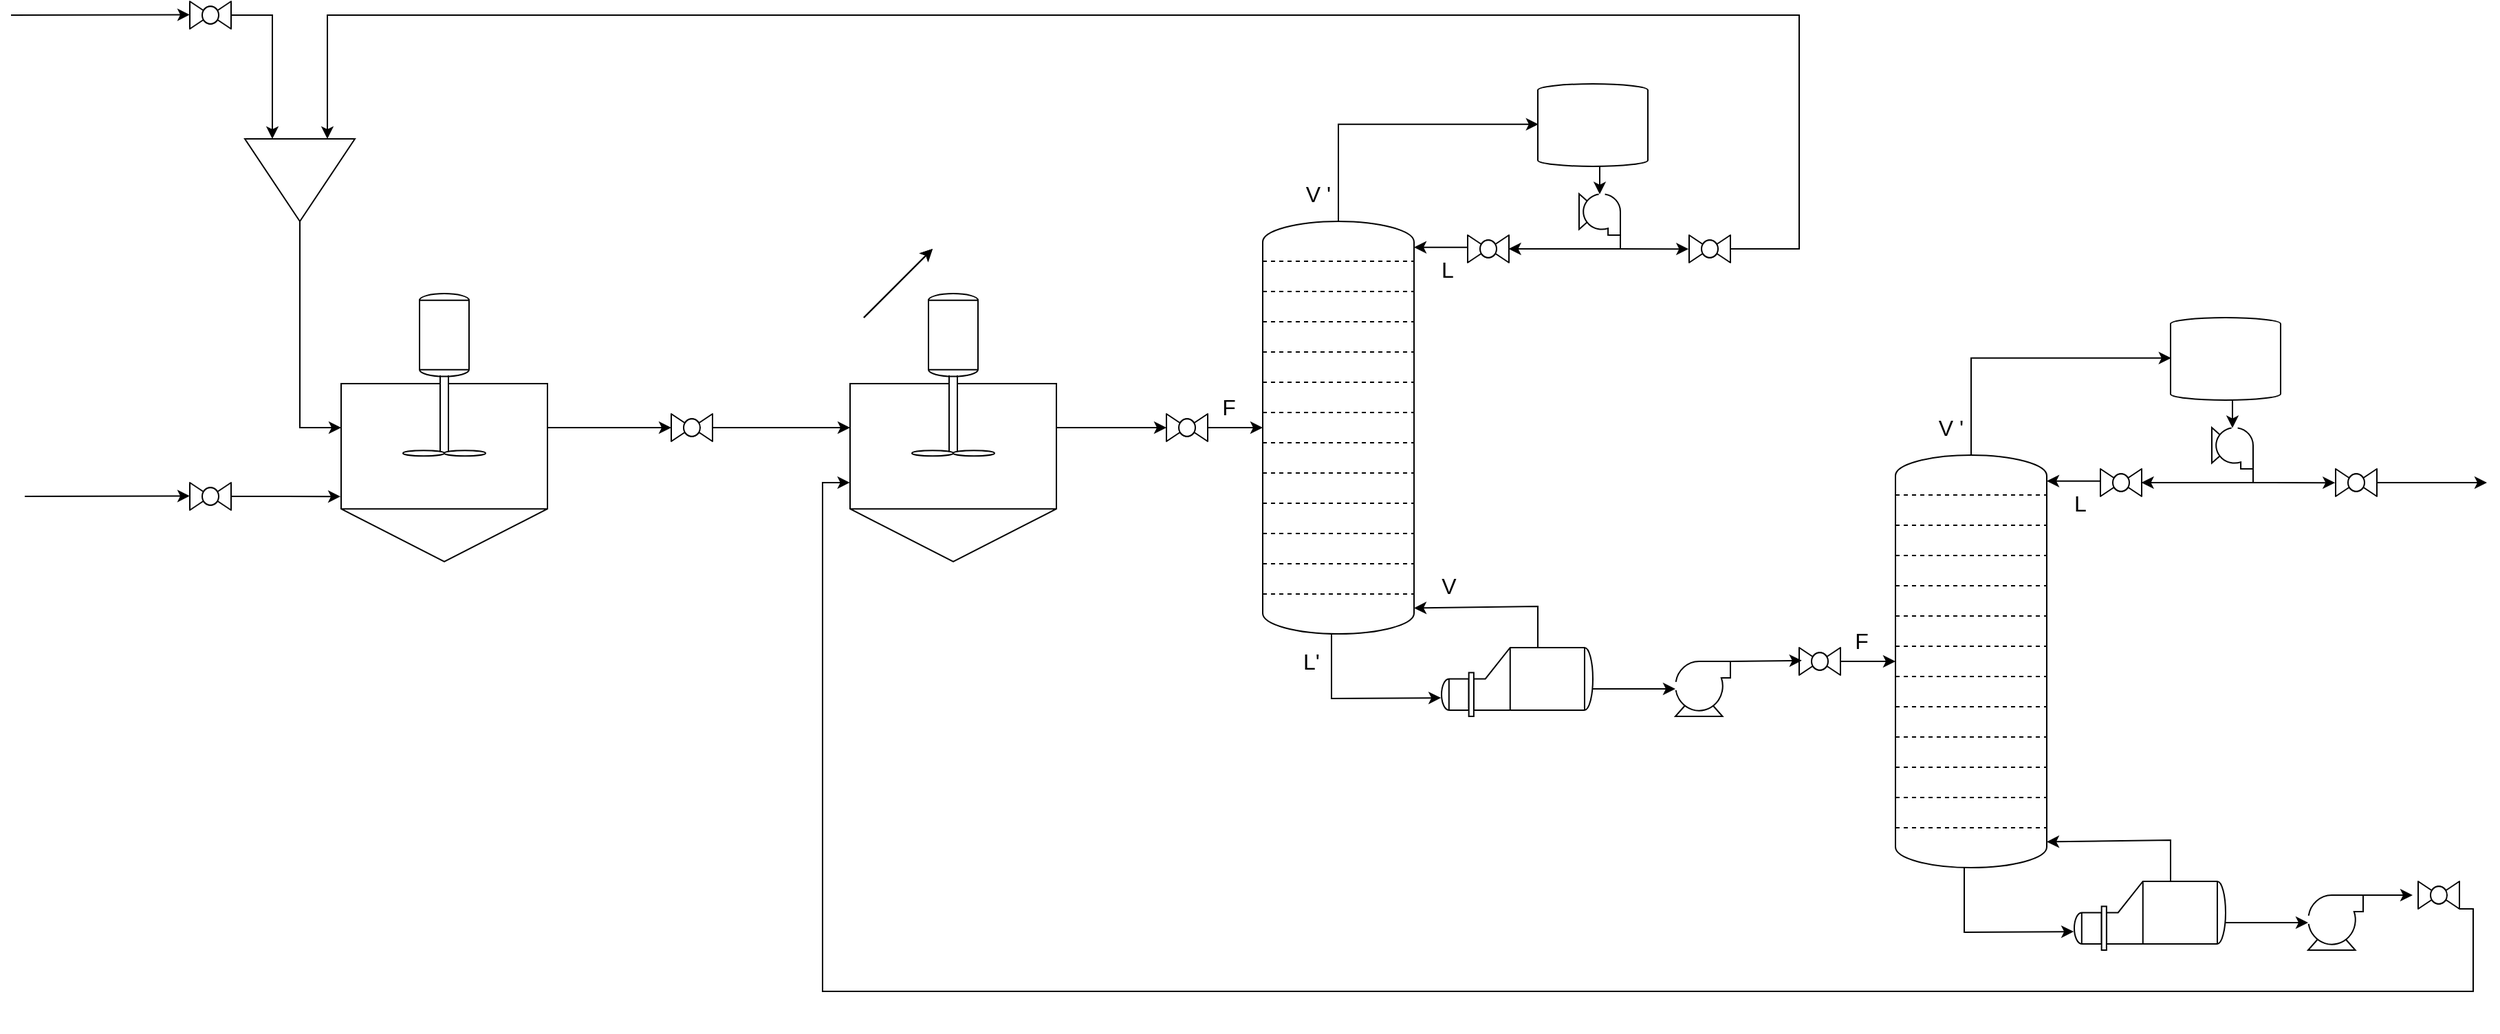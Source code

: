 <mxfile version="24.7.10">
  <diagram name="Page-1" id="113YbZ88T134uzQnZ3Du">
    <mxGraphModel dx="1728" dy="922" grid="1" gridSize="10" guides="1" tooltips="1" connect="1" arrows="1" fold="1" page="1" pageScale="1" pageWidth="2336" pageHeight="1654" math="0" shadow="0">
      <root>
        <mxCell id="0" />
        <mxCell id="1" parent="0" />
        <mxCell id="DjzMqCNCpp32R4Y7mPO1-39" style="edgeStyle=orthogonalEdgeStyle;rounded=0;orthogonalLoop=1;jettySize=auto;html=1;entryX=-0.001;entryY=0.705;entryDx=0;entryDy=0;entryPerimeter=0;" edge="1" parent="1" source="DjzMqCNCpp32R4Y7mPO1-40" target="DjzMqCNCpp32R4Y7mPO1-110">
          <mxGeometry relative="1" as="geometry">
            <mxPoint x="2100" y="1130" as="targetPoint" />
            <Array as="points">
              <mxPoint x="2000" y="1150" />
              <mxPoint x="2000" y="1210" />
              <mxPoint x="800" y="1210" />
              <mxPoint x="800" y="840" />
            </Array>
          </mxGeometry>
        </mxCell>
        <mxCell id="DjzMqCNCpp32R4Y7mPO1-56" style="edgeStyle=orthogonalEdgeStyle;rounded=0;orthogonalLoop=1;jettySize=auto;html=1;" edge="1" parent="1" source="DjzMqCNCpp32R4Y7mPO1-57">
          <mxGeometry relative="1" as="geometry">
            <mxPoint x="2010" y="840" as="targetPoint" />
          </mxGeometry>
        </mxCell>
        <mxCell id="DjzMqCNCpp32R4Y7mPO1-63" value="" style="group" vertex="1" connectable="0" parent="1">
          <mxGeometry x="1510" y="720" width="485" height="520" as="geometry" />
        </mxCell>
        <mxCell id="DjzMqCNCpp32R4Y7mPO1-32" value="" style="verticalLabelPosition=bottom;outlineConnect=0;align=center;dashed=0;html=1;verticalAlign=top;shape=mxgraph.pid2misc.column;columnType=tray" vertex="1" parent="DjzMqCNCpp32R4Y7mPO1-63">
          <mxGeometry x="70" y="100" width="110" height="300" as="geometry" />
        </mxCell>
        <mxCell id="DjzMqCNCpp32R4Y7mPO1-33" style="edgeStyle=orthogonalEdgeStyle;rounded=0;orthogonalLoop=1;jettySize=auto;html=1;" edge="1" parent="DjzMqCNCpp32R4Y7mPO1-63" target="DjzMqCNCpp32R4Y7mPO1-38">
          <mxGeometry relative="1" as="geometry">
            <Array as="points">
              <mxPoint x="350" y="440" />
              <mxPoint x="350" y="440" />
            </Array>
            <mxPoint x="310" y="440" as="sourcePoint" />
          </mxGeometry>
        </mxCell>
        <mxCell id="DjzMqCNCpp32R4Y7mPO1-34" value="" style="shape=mxgraph.pid.vessels.pressurized_vessel;html=1;pointerEvents=1;align=center;verticalLabelPosition=bottom;verticalAlign=top;dashed=0;" vertex="1" parent="DjzMqCNCpp32R4Y7mPO1-63">
          <mxGeometry x="270" width="80" height="60" as="geometry" />
        </mxCell>
        <mxCell id="DjzMqCNCpp32R4Y7mPO1-35" style="edgeStyle=orthogonalEdgeStyle;rounded=0;orthogonalLoop=1;jettySize=auto;html=1;entryX=0.005;entryY=0.49;entryDx=0;entryDy=0;entryPerimeter=0;" edge="1" parent="DjzMqCNCpp32R4Y7mPO1-63" source="DjzMqCNCpp32R4Y7mPO1-32" target="DjzMqCNCpp32R4Y7mPO1-34">
          <mxGeometry relative="1" as="geometry">
            <mxPoint x="280" y="30" as="targetPoint" />
            <Array as="points">
              <mxPoint x="125" y="29" />
            </Array>
          </mxGeometry>
        </mxCell>
        <mxCell id="DjzMqCNCpp32R4Y7mPO1-36" value="" style="endArrow=classic;html=1;rounded=0;entryX=-0.004;entryY=0.609;entryDx=0;entryDy=0;entryPerimeter=0;" edge="1" parent="DjzMqCNCpp32R4Y7mPO1-63">
          <mxGeometry width="50" height="50" relative="1" as="geometry">
            <mxPoint x="120" y="400" as="sourcePoint" />
            <mxPoint x="199.56" y="446.54" as="targetPoint" />
            <Array as="points">
              <mxPoint x="120" y="447" />
            </Array>
          </mxGeometry>
        </mxCell>
        <mxCell id="DjzMqCNCpp32R4Y7mPO1-37" value="" style="endArrow=classic;html=1;rounded=0;" edge="1" parent="DjzMqCNCpp32R4Y7mPO1-63">
          <mxGeometry width="50" height="50" relative="1" as="geometry">
            <mxPoint x="270" y="410" as="sourcePoint" />
            <mxPoint x="180" y="381.27" as="targetPoint" />
            <Array as="points">
              <mxPoint x="270" y="380" />
            </Array>
          </mxGeometry>
        </mxCell>
        <mxCell id="DjzMqCNCpp32R4Y7mPO1-38" value="" style="verticalLabelPosition=bottom;outlineConnect=0;align=center;dashed=0;html=1;verticalAlign=top;shape=mxgraph.pid.compressors.centrifugal_compressor" vertex="1" parent="DjzMqCNCpp32R4Y7mPO1-63">
          <mxGeometry x="370" y="420" width="40" height="40" as="geometry" />
        </mxCell>
        <mxCell id="DjzMqCNCpp32R4Y7mPO1-40" value="" style="verticalLabelPosition=bottom;align=center;html=1;verticalAlign=top;pointerEvents=1;dashed=0;shape=mxgraph.pid2valves.valve;valveType=ball" vertex="1" parent="DjzMqCNCpp32R4Y7mPO1-63">
          <mxGeometry x="450" y="410" width="30" height="20" as="geometry" />
        </mxCell>
        <mxCell id="DjzMqCNCpp32R4Y7mPO1-41" style="edgeStyle=orthogonalEdgeStyle;rounded=0;orthogonalLoop=1;jettySize=auto;html=1;exitX=1;exitY=0;exitDx=0;exitDy=0;exitPerimeter=0;entryX=-0.119;entryY=0.5;entryDx=0;entryDy=0;entryPerimeter=0;" edge="1" parent="DjzMqCNCpp32R4Y7mPO1-63">
          <mxGeometry relative="1" as="geometry">
            <mxPoint x="446" y="420" as="targetPoint" />
            <mxPoint x="410" y="420" as="sourcePoint" />
            <Array as="points">
              <mxPoint x="440" y="420" />
              <mxPoint x="440" y="420" />
            </Array>
          </mxGeometry>
        </mxCell>
        <mxCell id="DjzMqCNCpp32R4Y7mPO1-42" style="edgeStyle=orthogonalEdgeStyle;rounded=0;orthogonalLoop=1;jettySize=auto;html=1;" edge="1" parent="DjzMqCNCpp32R4Y7mPO1-63" source="DjzMqCNCpp32R4Y7mPO1-43" target="DjzMqCNCpp32R4Y7mPO1-32">
          <mxGeometry relative="1" as="geometry" />
        </mxCell>
        <mxCell id="DjzMqCNCpp32R4Y7mPO1-43" value="" style="verticalLabelPosition=bottom;align=center;html=1;verticalAlign=top;pointerEvents=1;dashed=0;shape=mxgraph.pid2valves.valve;valveType=ball" vertex="1" parent="DjzMqCNCpp32R4Y7mPO1-63">
          <mxGeometry y="240" width="30" height="20" as="geometry" />
        </mxCell>
        <mxCell id="DjzMqCNCpp32R4Y7mPO1-45" value="F" style="text;html=1;align=center;verticalAlign=middle;resizable=0;points=[];autosize=1;strokeColor=none;fillColor=none;strokeWidth=3;fontSize=16;" vertex="1" parent="DjzMqCNCpp32R4Y7mPO1-63">
          <mxGeometry x="30" y="220" width="30" height="30" as="geometry" />
        </mxCell>
        <mxCell id="DjzMqCNCpp32R4Y7mPO1-48" value="" style="shape=mxgraph.pid.heat_exchangers.reboiler;html=1;pointerEvents=1;align=center;verticalLabelPosition=bottom;verticalAlign=top;dashed=0;" vertex="1" parent="DjzMqCNCpp32R4Y7mPO1-63">
          <mxGeometry x="200" y="410" width="110" height="50" as="geometry" />
        </mxCell>
        <mxCell id="DjzMqCNCpp32R4Y7mPO1-51" value="V &#39;" style="text;html=1;align=center;verticalAlign=middle;resizable=0;points=[];autosize=1;strokeColor=none;fillColor=none;strokeWidth=3;fontSize=16;" vertex="1" parent="DjzMqCNCpp32R4Y7mPO1-63">
          <mxGeometry x="90" y="65" width="40" height="30" as="geometry" />
        </mxCell>
        <mxCell id="DjzMqCNCpp32R4Y7mPO1-54" value="" style="verticalLabelPosition=bottom;outlineConnect=0;align=center;dashed=0;html=1;verticalAlign=top;shape=mxgraph.pid.compressors.centrifugal_compressor;rotation=90;" vertex="1" parent="DjzMqCNCpp32R4Y7mPO1-63">
          <mxGeometry x="300" y="80" width="30" height="30" as="geometry" />
        </mxCell>
        <mxCell id="DjzMqCNCpp32R4Y7mPO1-55" value="" style="verticalLabelPosition=bottom;align=center;html=1;verticalAlign=top;pointerEvents=1;dashed=0;shape=mxgraph.pid2valves.valve;valveType=ball" vertex="1" parent="DjzMqCNCpp32R4Y7mPO1-63">
          <mxGeometry x="219" y="110" width="30" height="20" as="geometry" />
        </mxCell>
        <mxCell id="DjzMqCNCpp32R4Y7mPO1-57" value="" style="verticalLabelPosition=bottom;align=center;html=1;verticalAlign=top;pointerEvents=1;dashed=0;shape=mxgraph.pid2valves.valve;valveType=ball" vertex="1" parent="DjzMqCNCpp32R4Y7mPO1-63">
          <mxGeometry x="390" y="110" width="30" height="20" as="geometry" />
        </mxCell>
        <mxCell id="DjzMqCNCpp32R4Y7mPO1-58" value="" style="endArrow=classic;html=1;rounded=0;exitX=-0.014;exitY=0.443;exitDx=0;exitDy=0;exitPerimeter=0;" edge="1" parent="DjzMqCNCpp32R4Y7mPO1-63" source="DjzMqCNCpp32R4Y7mPO1-55">
          <mxGeometry width="50" height="50" relative="1" as="geometry">
            <mxPoint x="207.3" y="119.15" as="sourcePoint" />
            <mxPoint x="180" y="118.86" as="targetPoint" />
          </mxGeometry>
        </mxCell>
        <mxCell id="DjzMqCNCpp32R4Y7mPO1-59" value="L" style="text;html=1;align=center;verticalAlign=middle;resizable=0;points=[];autosize=1;strokeColor=none;fillColor=none;strokeWidth=3;fontSize=16;" vertex="1" parent="DjzMqCNCpp32R4Y7mPO1-63">
          <mxGeometry x="189" y="120" width="30" height="30" as="geometry" />
        </mxCell>
        <mxCell id="DjzMqCNCpp32R4Y7mPO1-60" style="edgeStyle=orthogonalEdgeStyle;rounded=0;orthogonalLoop=1;jettySize=auto;html=1;entryX=0.993;entryY=0.5;entryDx=0;entryDy=0;entryPerimeter=0;exitX=1;exitY=0;exitDx=0;exitDy=0;exitPerimeter=0;" edge="1" parent="DjzMqCNCpp32R4Y7mPO1-63" source="DjzMqCNCpp32R4Y7mPO1-54" target="DjzMqCNCpp32R4Y7mPO1-55">
          <mxGeometry relative="1" as="geometry">
            <mxPoint x="410" y="150" as="targetPoint" />
            <mxPoint x="320" y="120" as="sourcePoint" />
            <Array as="points">
              <mxPoint x="330" y="120" />
            </Array>
          </mxGeometry>
        </mxCell>
        <mxCell id="DjzMqCNCpp32R4Y7mPO1-61" value="" style="endArrow=classic;html=1;rounded=0;entryX=-0.012;entryY=0.504;entryDx=0;entryDy=0;entryPerimeter=0;" edge="1" parent="DjzMqCNCpp32R4Y7mPO1-63" target="DjzMqCNCpp32R4Y7mPO1-57">
          <mxGeometry width="50" height="50" relative="1" as="geometry">
            <mxPoint x="330" y="120" as="sourcePoint" />
            <mxPoint x="470" y="150" as="targetPoint" />
          </mxGeometry>
        </mxCell>
        <mxCell id="DjzMqCNCpp32R4Y7mPO1-62" style="edgeStyle=orthogonalEdgeStyle;rounded=0;orthogonalLoop=1;jettySize=auto;html=1;entryX=0.01;entryY=0.5;entryDx=0;entryDy=0;entryPerimeter=0;" edge="1" parent="DjzMqCNCpp32R4Y7mPO1-63" target="DjzMqCNCpp32R4Y7mPO1-54">
          <mxGeometry relative="1" as="geometry">
            <mxPoint x="315" y="60" as="sourcePoint" />
            <Array as="points">
              <mxPoint x="315" y="70" />
              <mxPoint x="315" y="70" />
            </Array>
          </mxGeometry>
        </mxCell>
        <mxCell id="DjzMqCNCpp32R4Y7mPO1-69" style="edgeStyle=orthogonalEdgeStyle;rounded=0;orthogonalLoop=1;jettySize=auto;html=1;entryX=0;entryY=0.25;entryDx=0;entryDy=0;" edge="1" parent="1" source="DjzMqCNCpp32R4Y7mPO1-90" target="DjzMqCNCpp32R4Y7mPO1-103">
          <mxGeometry relative="1" as="geometry">
            <mxPoint x="2010" y="130" as="targetPoint" />
            <Array as="points">
              <mxPoint x="1510" y="670" />
              <mxPoint x="1510" y="500" />
              <mxPoint x="440" y="500" />
            </Array>
          </mxGeometry>
        </mxCell>
        <mxCell id="DjzMqCNCpp32R4Y7mPO1-70" value="" style="group" vertex="1" connectable="0" parent="1">
          <mxGeometry x="1050" y="550" width="485" height="520" as="geometry" />
        </mxCell>
        <mxCell id="DjzMqCNCpp32R4Y7mPO1-71" value="" style="verticalLabelPosition=bottom;outlineConnect=0;align=center;dashed=0;html=1;verticalAlign=top;shape=mxgraph.pid2misc.column;columnType=tray" vertex="1" parent="DjzMqCNCpp32R4Y7mPO1-70">
          <mxGeometry x="70" y="100" width="110" height="300" as="geometry" />
        </mxCell>
        <mxCell id="DjzMqCNCpp32R4Y7mPO1-72" style="edgeStyle=orthogonalEdgeStyle;rounded=0;orthogonalLoop=1;jettySize=auto;html=1;" edge="1" parent="DjzMqCNCpp32R4Y7mPO1-70" target="DjzMqCNCpp32R4Y7mPO1-77">
          <mxGeometry relative="1" as="geometry">
            <Array as="points">
              <mxPoint x="350" y="440" />
              <mxPoint x="350" y="440" />
            </Array>
            <mxPoint x="310" y="440" as="sourcePoint" />
          </mxGeometry>
        </mxCell>
        <mxCell id="DjzMqCNCpp32R4Y7mPO1-73" value="" style="shape=mxgraph.pid.vessels.pressurized_vessel;html=1;pointerEvents=1;align=center;verticalLabelPosition=bottom;verticalAlign=top;dashed=0;" vertex="1" parent="DjzMqCNCpp32R4Y7mPO1-70">
          <mxGeometry x="270" width="80" height="60" as="geometry" />
        </mxCell>
        <mxCell id="DjzMqCNCpp32R4Y7mPO1-74" style="edgeStyle=orthogonalEdgeStyle;rounded=0;orthogonalLoop=1;jettySize=auto;html=1;entryX=0.005;entryY=0.49;entryDx=0;entryDy=0;entryPerimeter=0;" edge="1" parent="DjzMqCNCpp32R4Y7mPO1-70" source="DjzMqCNCpp32R4Y7mPO1-71" target="DjzMqCNCpp32R4Y7mPO1-73">
          <mxGeometry relative="1" as="geometry">
            <mxPoint x="280" y="30" as="targetPoint" />
            <Array as="points">
              <mxPoint x="125" y="29" />
            </Array>
          </mxGeometry>
        </mxCell>
        <mxCell id="DjzMqCNCpp32R4Y7mPO1-75" value="" style="endArrow=classic;html=1;rounded=0;entryX=-0.004;entryY=0.609;entryDx=0;entryDy=0;entryPerimeter=0;" edge="1" parent="DjzMqCNCpp32R4Y7mPO1-70">
          <mxGeometry width="50" height="50" relative="1" as="geometry">
            <mxPoint x="120" y="400" as="sourcePoint" />
            <mxPoint x="199.56" y="446.54" as="targetPoint" />
            <Array as="points">
              <mxPoint x="120" y="447" />
            </Array>
          </mxGeometry>
        </mxCell>
        <mxCell id="DjzMqCNCpp32R4Y7mPO1-76" value="" style="endArrow=classic;html=1;rounded=0;" edge="1" parent="DjzMqCNCpp32R4Y7mPO1-70">
          <mxGeometry width="50" height="50" relative="1" as="geometry">
            <mxPoint x="270" y="410" as="sourcePoint" />
            <mxPoint x="180" y="381.27" as="targetPoint" />
            <Array as="points">
              <mxPoint x="270" y="380" />
            </Array>
          </mxGeometry>
        </mxCell>
        <mxCell id="DjzMqCNCpp32R4Y7mPO1-77" value="" style="verticalLabelPosition=bottom;outlineConnect=0;align=center;dashed=0;html=1;verticalAlign=top;shape=mxgraph.pid.compressors.centrifugal_compressor" vertex="1" parent="DjzMqCNCpp32R4Y7mPO1-70">
          <mxGeometry x="370" y="420" width="40" height="40" as="geometry" />
        </mxCell>
        <mxCell id="DjzMqCNCpp32R4Y7mPO1-80" style="edgeStyle=orthogonalEdgeStyle;rounded=0;orthogonalLoop=1;jettySize=auto;html=1;" edge="1" parent="DjzMqCNCpp32R4Y7mPO1-70" source="DjzMqCNCpp32R4Y7mPO1-81" target="DjzMqCNCpp32R4Y7mPO1-71">
          <mxGeometry relative="1" as="geometry" />
        </mxCell>
        <mxCell id="DjzMqCNCpp32R4Y7mPO1-81" value="" style="verticalLabelPosition=bottom;align=center;html=1;verticalAlign=top;pointerEvents=1;dashed=0;shape=mxgraph.pid2valves.valve;valveType=ball" vertex="1" parent="DjzMqCNCpp32R4Y7mPO1-70">
          <mxGeometry y="240" width="30" height="20" as="geometry" />
        </mxCell>
        <mxCell id="DjzMqCNCpp32R4Y7mPO1-82" value="F" style="text;html=1;align=center;verticalAlign=middle;resizable=0;points=[];autosize=1;strokeColor=none;fillColor=none;strokeWidth=3;fontSize=16;" vertex="1" parent="DjzMqCNCpp32R4Y7mPO1-70">
          <mxGeometry x="30" y="220" width="30" height="30" as="geometry" />
        </mxCell>
        <mxCell id="DjzMqCNCpp32R4Y7mPO1-83" value="V" style="text;html=1;align=center;verticalAlign=middle;resizable=0;points=[];autosize=1;strokeColor=none;fillColor=none;strokeWidth=3;fontSize=16;" vertex="1" parent="DjzMqCNCpp32R4Y7mPO1-70">
          <mxGeometry x="190" y="350" width="30" height="30" as="geometry" />
        </mxCell>
        <mxCell id="DjzMqCNCpp32R4Y7mPO1-84" value="" style="shape=mxgraph.pid.heat_exchangers.reboiler;html=1;pointerEvents=1;align=center;verticalLabelPosition=bottom;verticalAlign=top;dashed=0;" vertex="1" parent="DjzMqCNCpp32R4Y7mPO1-70">
          <mxGeometry x="200" y="410" width="110" height="50" as="geometry" />
        </mxCell>
        <mxCell id="DjzMqCNCpp32R4Y7mPO1-86" value="V &#39;" style="text;html=1;align=center;verticalAlign=middle;resizable=0;points=[];autosize=1;strokeColor=none;fillColor=none;strokeWidth=3;fontSize=16;" vertex="1" parent="DjzMqCNCpp32R4Y7mPO1-70">
          <mxGeometry x="90" y="65" width="40" height="30" as="geometry" />
        </mxCell>
        <mxCell id="DjzMqCNCpp32R4Y7mPO1-87" value="L&#39;" style="text;html=1;align=center;verticalAlign=middle;resizable=0;points=[];autosize=1;strokeColor=none;fillColor=none;strokeWidth=3;fontSize=16;" vertex="1" parent="DjzMqCNCpp32R4Y7mPO1-70">
          <mxGeometry x="85" y="405" width="40" height="30" as="geometry" />
        </mxCell>
        <mxCell id="DjzMqCNCpp32R4Y7mPO1-88" value="" style="verticalLabelPosition=bottom;outlineConnect=0;align=center;dashed=0;html=1;verticalAlign=top;shape=mxgraph.pid.compressors.centrifugal_compressor;rotation=90;" vertex="1" parent="DjzMqCNCpp32R4Y7mPO1-70">
          <mxGeometry x="300" y="80" width="30" height="30" as="geometry" />
        </mxCell>
        <mxCell id="DjzMqCNCpp32R4Y7mPO1-89" value="" style="verticalLabelPosition=bottom;align=center;html=1;verticalAlign=top;pointerEvents=1;dashed=0;shape=mxgraph.pid2valves.valve;valveType=ball" vertex="1" parent="DjzMqCNCpp32R4Y7mPO1-70">
          <mxGeometry x="219" y="110" width="30" height="20" as="geometry" />
        </mxCell>
        <mxCell id="DjzMqCNCpp32R4Y7mPO1-90" value="" style="verticalLabelPosition=bottom;align=center;html=1;verticalAlign=top;pointerEvents=1;dashed=0;shape=mxgraph.pid2valves.valve;valveType=ball" vertex="1" parent="DjzMqCNCpp32R4Y7mPO1-70">
          <mxGeometry x="380" y="110" width="30" height="20" as="geometry" />
        </mxCell>
        <mxCell id="DjzMqCNCpp32R4Y7mPO1-91" value="" style="endArrow=classic;html=1;rounded=0;exitX=-0.014;exitY=0.443;exitDx=0;exitDy=0;exitPerimeter=0;" edge="1" parent="DjzMqCNCpp32R4Y7mPO1-70" source="DjzMqCNCpp32R4Y7mPO1-89">
          <mxGeometry width="50" height="50" relative="1" as="geometry">
            <mxPoint x="207.3" y="119.15" as="sourcePoint" />
            <mxPoint x="180" y="118.86" as="targetPoint" />
          </mxGeometry>
        </mxCell>
        <mxCell id="DjzMqCNCpp32R4Y7mPO1-92" value="L" style="text;html=1;align=center;verticalAlign=middle;resizable=0;points=[];autosize=1;strokeColor=none;fillColor=none;strokeWidth=3;fontSize=16;" vertex="1" parent="DjzMqCNCpp32R4Y7mPO1-70">
          <mxGeometry x="189" y="120" width="30" height="30" as="geometry" />
        </mxCell>
        <mxCell id="DjzMqCNCpp32R4Y7mPO1-93" style="edgeStyle=orthogonalEdgeStyle;rounded=0;orthogonalLoop=1;jettySize=auto;html=1;entryX=0.993;entryY=0.5;entryDx=0;entryDy=0;entryPerimeter=0;exitX=1;exitY=0;exitDx=0;exitDy=0;exitPerimeter=0;" edge="1" parent="DjzMqCNCpp32R4Y7mPO1-70" source="DjzMqCNCpp32R4Y7mPO1-88" target="DjzMqCNCpp32R4Y7mPO1-89">
          <mxGeometry relative="1" as="geometry">
            <mxPoint x="410" y="150" as="targetPoint" />
            <mxPoint x="320" y="120" as="sourcePoint" />
            <Array as="points">
              <mxPoint x="330" y="120" />
            </Array>
          </mxGeometry>
        </mxCell>
        <mxCell id="DjzMqCNCpp32R4Y7mPO1-94" value="" style="endArrow=classic;html=1;rounded=0;entryX=-0.012;entryY=0.504;entryDx=0;entryDy=0;entryPerimeter=0;" edge="1" parent="DjzMqCNCpp32R4Y7mPO1-70" target="DjzMqCNCpp32R4Y7mPO1-90">
          <mxGeometry width="50" height="50" relative="1" as="geometry">
            <mxPoint x="330" y="120" as="sourcePoint" />
            <mxPoint x="470" y="150" as="targetPoint" />
          </mxGeometry>
        </mxCell>
        <mxCell id="DjzMqCNCpp32R4Y7mPO1-95" style="edgeStyle=orthogonalEdgeStyle;rounded=0;orthogonalLoop=1;jettySize=auto;html=1;entryX=0.01;entryY=0.5;entryDx=0;entryDy=0;entryPerimeter=0;" edge="1" parent="DjzMqCNCpp32R4Y7mPO1-70" target="DjzMqCNCpp32R4Y7mPO1-88">
          <mxGeometry relative="1" as="geometry">
            <mxPoint x="315" y="60" as="sourcePoint" />
            <Array as="points">
              <mxPoint x="315" y="70" />
              <mxPoint x="315" y="70" />
            </Array>
          </mxGeometry>
        </mxCell>
        <mxCell id="DjzMqCNCpp32R4Y7mPO1-98" style="edgeStyle=orthogonalEdgeStyle;rounded=0;orthogonalLoop=1;jettySize=auto;html=1;exitX=1;exitY=0;exitDx=0;exitDy=0;exitPerimeter=0;entryX=0.063;entryY=0.469;entryDx=0;entryDy=0;entryPerimeter=0;" edge="1" parent="1" source="DjzMqCNCpp32R4Y7mPO1-77" target="DjzMqCNCpp32R4Y7mPO1-43">
          <mxGeometry relative="1" as="geometry">
            <Array as="points">
              <mxPoint x="1512" y="970" />
            </Array>
          </mxGeometry>
        </mxCell>
        <mxCell id="DjzMqCNCpp32R4Y7mPO1-100" value="" style="shape=mxgraph.pid.vessels.mixing_reactor;html=1;pointerEvents=1;align=center;verticalLabelPosition=bottom;verticalAlign=top;dashed=0;" vertex="1" parent="1">
          <mxGeometry x="450" y="702.5" width="150" height="195" as="geometry" />
        </mxCell>
        <mxCell id="DjzMqCNCpp32R4Y7mPO1-103" value="" style="triangle;whiteSpace=wrap;html=1;rotation=90;" vertex="1" parent="1">
          <mxGeometry x="390" y="580" width="60" height="80" as="geometry" />
        </mxCell>
        <mxCell id="DjzMqCNCpp32R4Y7mPO1-105" style="edgeStyle=orthogonalEdgeStyle;rounded=0;orthogonalLoop=1;jettySize=auto;html=1;entryX=0;entryY=0.75;entryDx=0;entryDy=0;" edge="1" parent="1" source="DjzMqCNCpp32R4Y7mPO1-104" target="DjzMqCNCpp32R4Y7mPO1-103">
          <mxGeometry relative="1" as="geometry">
            <Array as="points">
              <mxPoint x="400" y="500" />
            </Array>
          </mxGeometry>
        </mxCell>
        <mxCell id="DjzMqCNCpp32R4Y7mPO1-104" value="" style="verticalLabelPosition=bottom;align=center;html=1;verticalAlign=top;pointerEvents=1;dashed=0;shape=mxgraph.pid2valves.valve;valveType=ball" vertex="1" parent="1">
          <mxGeometry x="340" y="490" width="30" height="20" as="geometry" />
        </mxCell>
        <mxCell id="DjzMqCNCpp32R4Y7mPO1-106" style="edgeStyle=orthogonalEdgeStyle;rounded=0;orthogonalLoop=1;jettySize=auto;html=1;entryX=0;entryY=0.5;entryDx=0;entryDy=0;entryPerimeter=0;" edge="1" parent="1" source="DjzMqCNCpp32R4Y7mPO1-103" target="DjzMqCNCpp32R4Y7mPO1-100">
          <mxGeometry relative="1" as="geometry" />
        </mxCell>
        <mxCell id="DjzMqCNCpp32R4Y7mPO1-107" style="edgeStyle=orthogonalEdgeStyle;rounded=0;orthogonalLoop=1;jettySize=auto;html=1;entryX=-0.003;entryY=0.757;entryDx=0;entryDy=0;entryPerimeter=0;" edge="1" parent="1" source="DjzMqCNCpp32R4Y7mPO1-108" target="DjzMqCNCpp32R4Y7mPO1-100">
          <mxGeometry relative="1" as="geometry">
            <mxPoint x="450" y="840" as="targetPoint" />
          </mxGeometry>
        </mxCell>
        <mxCell id="DjzMqCNCpp32R4Y7mPO1-108" value="" style="verticalLabelPosition=bottom;align=center;html=1;verticalAlign=top;pointerEvents=1;dashed=0;shape=mxgraph.pid2valves.valve;valveType=ball" vertex="1" parent="1">
          <mxGeometry x="340" y="840" width="30" height="20" as="geometry" />
        </mxCell>
        <mxCell id="DjzMqCNCpp32R4Y7mPO1-112" value="" style="edgeStyle=orthogonalEdgeStyle;rounded=0;orthogonalLoop=1;jettySize=auto;html=1;" edge="1" parent="1" source="DjzMqCNCpp32R4Y7mPO1-110" target="DjzMqCNCpp32R4Y7mPO1-81">
          <mxGeometry relative="1" as="geometry" />
        </mxCell>
        <mxCell id="DjzMqCNCpp32R4Y7mPO1-110" value="" style="shape=mxgraph.pid.vessels.mixing_reactor;html=1;pointerEvents=1;align=center;verticalLabelPosition=bottom;verticalAlign=top;dashed=0;" vertex="1" parent="1">
          <mxGeometry x="820" y="702.5" width="150" height="195" as="geometry" />
        </mxCell>
        <mxCell id="DjzMqCNCpp32R4Y7mPO1-113" style="edgeStyle=orthogonalEdgeStyle;rounded=0;orthogonalLoop=1;jettySize=auto;html=1;entryX=0;entryY=0.5;entryDx=0;entryDy=0;entryPerimeter=0;" edge="1" parent="1" source="DjzMqCNCpp32R4Y7mPO1-114" target="DjzMqCNCpp32R4Y7mPO1-110">
          <mxGeometry relative="1" as="geometry">
            <mxPoint x="790" y="827" as="targetPoint" />
          </mxGeometry>
        </mxCell>
        <mxCell id="DjzMqCNCpp32R4Y7mPO1-114" value="" style="verticalLabelPosition=bottom;align=center;html=1;verticalAlign=top;pointerEvents=1;dashed=0;shape=mxgraph.pid2valves.valve;valveType=ball" vertex="1" parent="1">
          <mxGeometry x="690" y="790" width="30" height="20" as="geometry" />
        </mxCell>
        <mxCell id="DjzMqCNCpp32R4Y7mPO1-122" style="edgeStyle=orthogonalEdgeStyle;rounded=0;orthogonalLoop=1;jettySize=auto;html=1;entryX=0;entryY=0.5;entryDx=0;entryDy=0;entryPerimeter=0;" edge="1" parent="1" source="DjzMqCNCpp32R4Y7mPO1-100" target="DjzMqCNCpp32R4Y7mPO1-114">
          <mxGeometry relative="1" as="geometry" />
        </mxCell>
        <mxCell id="DjzMqCNCpp32R4Y7mPO1-123" value="" style="endArrow=classic;html=1;rounded=0;" edge="1" parent="1">
          <mxGeometry width="50" height="50" relative="1" as="geometry">
            <mxPoint x="830" y="720" as="sourcePoint" />
            <mxPoint x="880" y="670" as="targetPoint" />
          </mxGeometry>
        </mxCell>
        <mxCell id="DjzMqCNCpp32R4Y7mPO1-124" value="" style="endArrow=classic;html=1;rounded=0;" edge="1" parent="1">
          <mxGeometry width="50" height="50" relative="1" as="geometry">
            <mxPoint x="830" y="720" as="sourcePoint" />
            <mxPoint x="880" y="670" as="targetPoint" />
          </mxGeometry>
        </mxCell>
        <mxCell id="DjzMqCNCpp32R4Y7mPO1-125" value="" style="endArrow=classic;html=1;rounded=0;entryX=-0.1;entryY=0.643;entryDx=0;entryDy=0;entryPerimeter=0;" edge="1" parent="1">
          <mxGeometry width="50" height="50" relative="1" as="geometry">
            <mxPoint x="210" y="500" as="sourcePoint" />
            <mxPoint x="340" y="499.71" as="targetPoint" />
          </mxGeometry>
        </mxCell>
        <mxCell id="DjzMqCNCpp32R4Y7mPO1-126" value="" style="endArrow=classic;html=1;rounded=0;entryX=-0.1;entryY=0.643;entryDx=0;entryDy=0;entryPerimeter=0;" edge="1" parent="1">
          <mxGeometry width="50" height="50" relative="1" as="geometry">
            <mxPoint x="220" y="850" as="sourcePoint" />
            <mxPoint x="340" y="849.71" as="targetPoint" />
          </mxGeometry>
        </mxCell>
      </root>
    </mxGraphModel>
  </diagram>
</mxfile>
